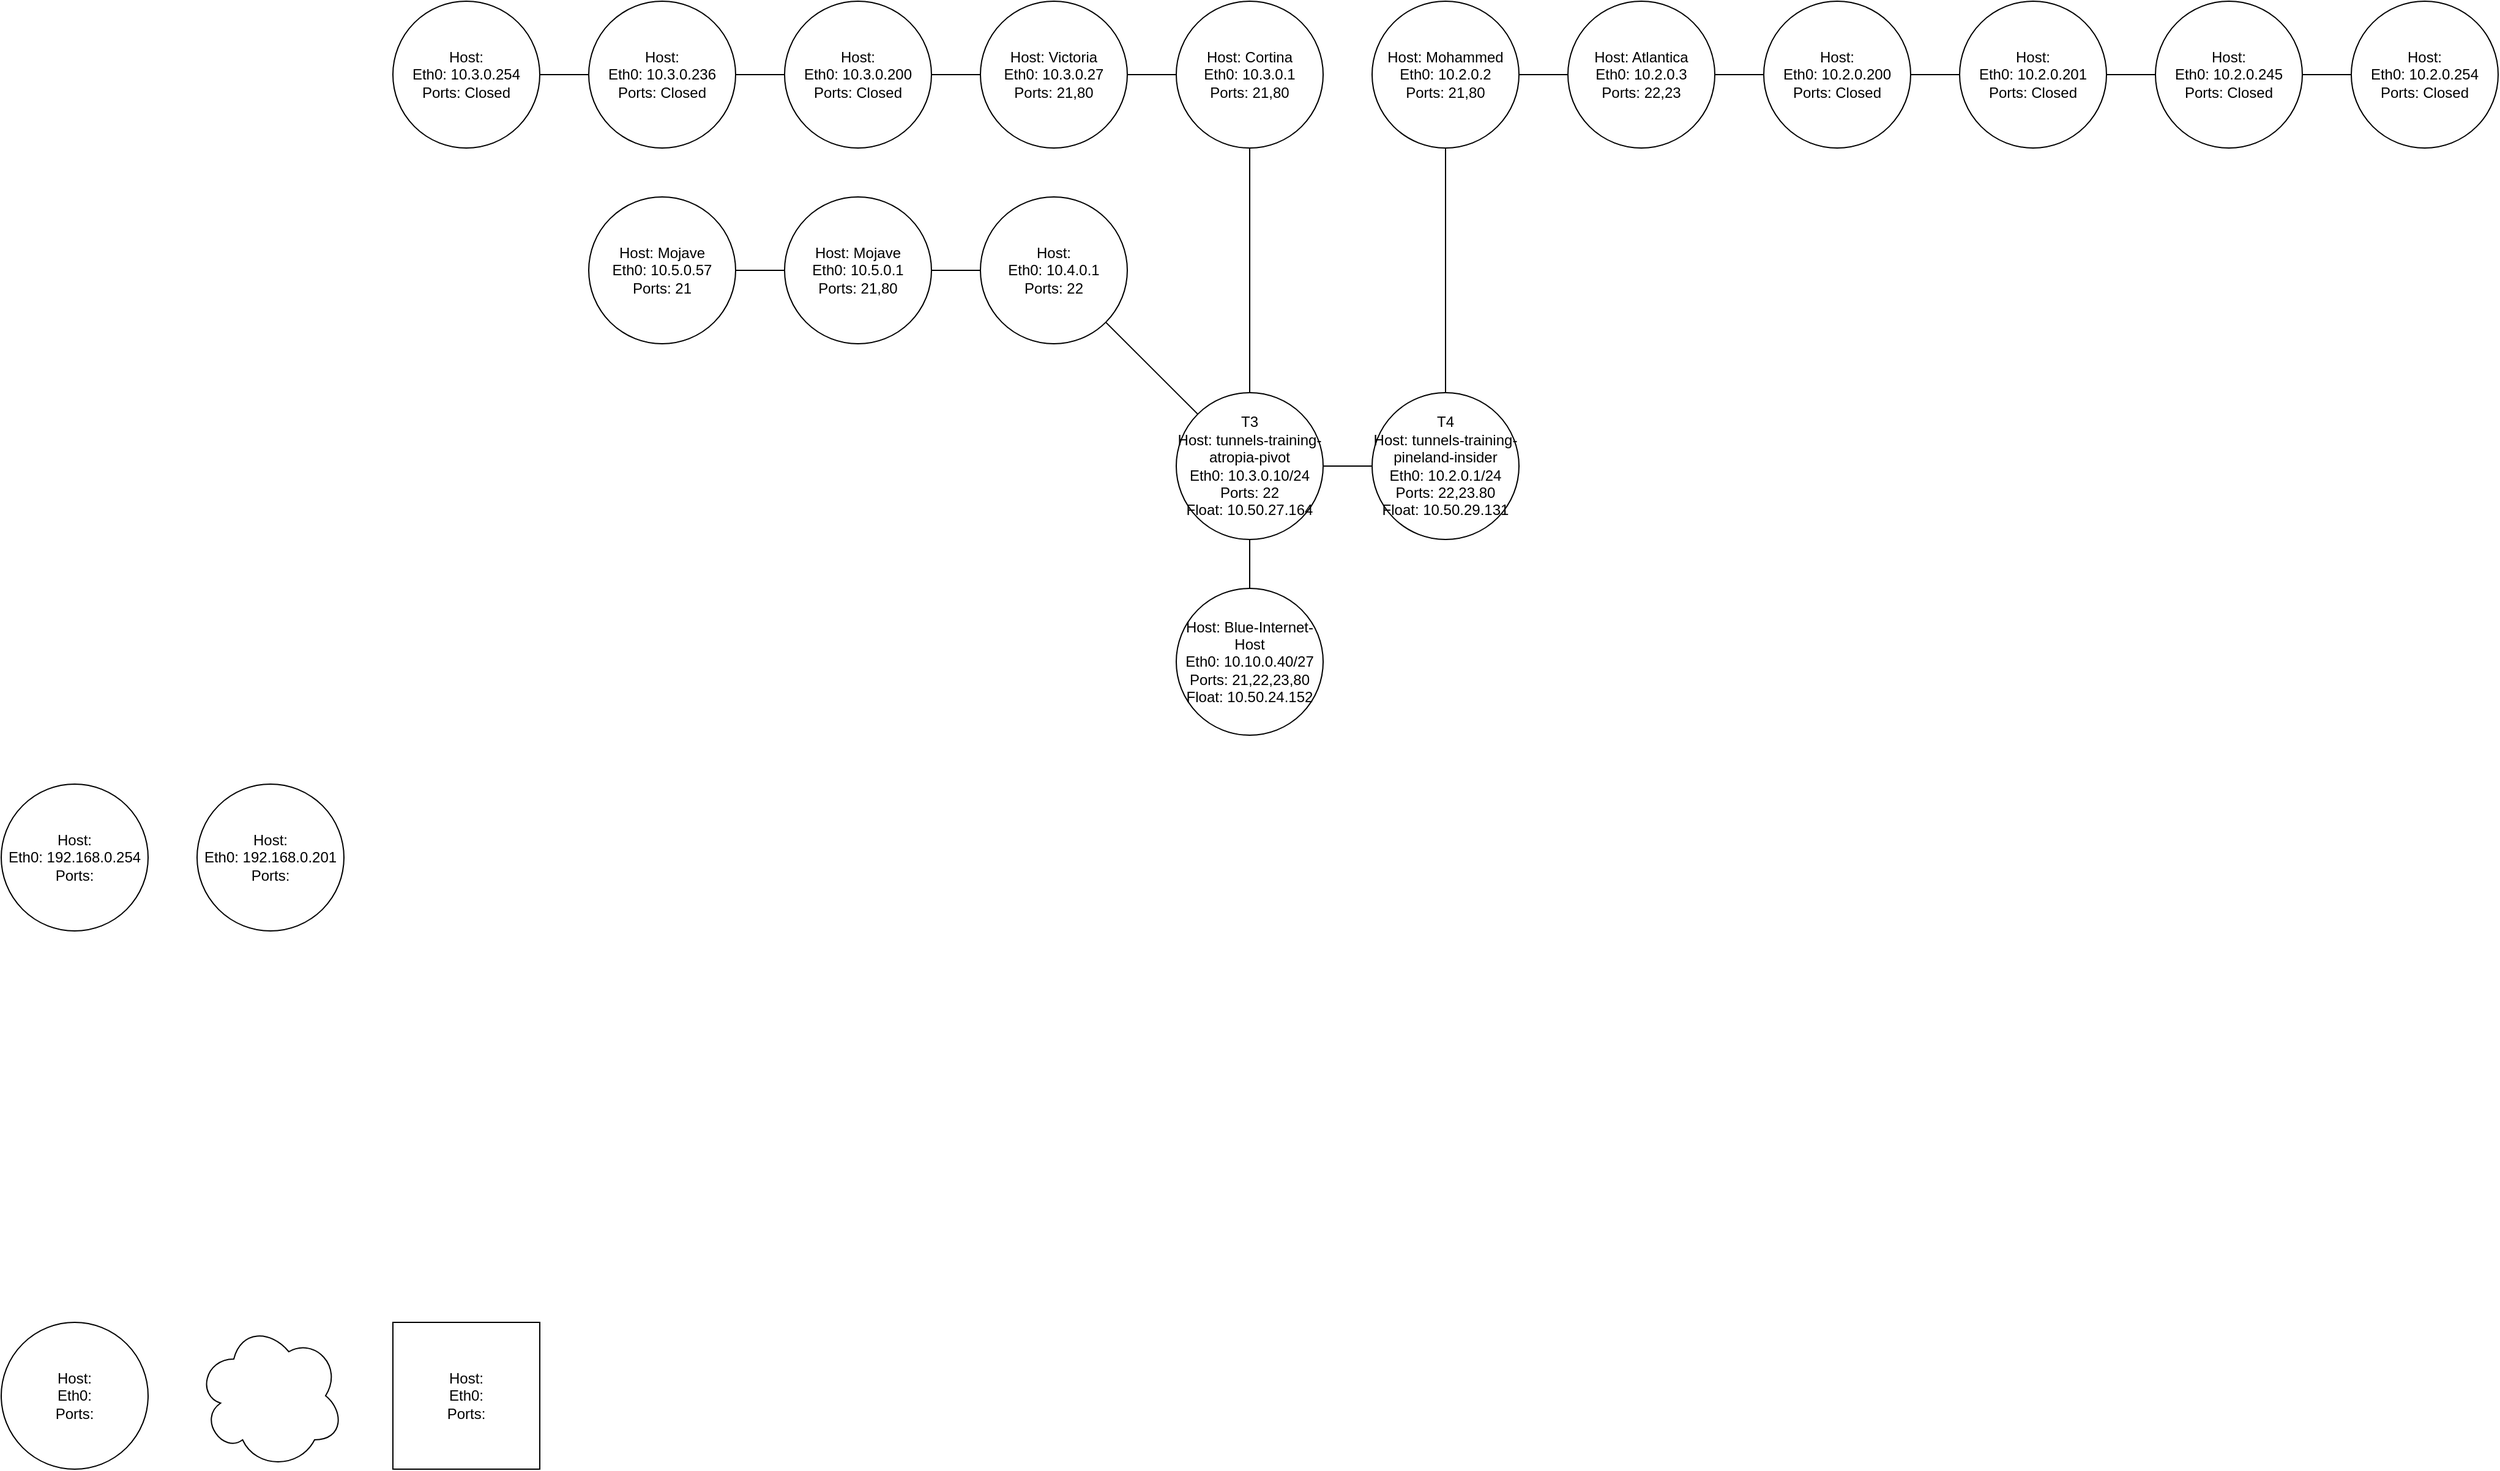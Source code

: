 <mxfile version="24.8.4">
  <diagram name="Page-1" id="8xszwflC37rDnznJlCYO">
    <mxGraphModel dx="2284" dy="1937" grid="1" gridSize="10" guides="1" tooltips="1" connect="1" arrows="1" fold="1" page="1" pageScale="1" pageWidth="850" pageHeight="1100" math="0" shadow="0">
      <root>
        <mxCell id="0" />
        <mxCell id="1" parent="0" />
        <mxCell id="PBpltQ-XPWgyExFx80Mb-2" value="&lt;div&gt;Host: &lt;br&gt;&lt;/div&gt;&lt;div&gt;Eth0: &lt;br&gt;&lt;/div&gt;&lt;div&gt;Ports: &lt;br&gt;&lt;/div&gt;" style="whiteSpace=wrap;html=1;aspect=fixed;" parent="1" vertex="1">
          <mxGeometry x="-40" y="880" width="120" height="120" as="geometry" />
        </mxCell>
        <mxCell id="PBpltQ-XPWgyExFx80Mb-3" value="" style="ellipse;shape=cloud;whiteSpace=wrap;html=1;" parent="1" vertex="1">
          <mxGeometry x="-200" y="880" width="120" height="120" as="geometry" />
        </mxCell>
        <mxCell id="PBpltQ-XPWgyExFx80Mb-6" value="&lt;div&gt;Host: &lt;br&gt;&lt;/div&gt;&lt;div&gt;Eth0: &lt;br&gt;&lt;/div&gt;&lt;div&gt;Ports: &lt;br&gt;&lt;/div&gt;" style="ellipse;whiteSpace=wrap;html=1;aspect=fixed;" parent="1" vertex="1">
          <mxGeometry x="-360" y="880" width="120" height="120" as="geometry" />
        </mxCell>
        <mxCell id="PBpltQ-XPWgyExFx80Mb-7" value="&lt;div&gt;T3&lt;br&gt;&lt;/div&gt;&lt;div&gt;Host: tunnels-training-atropia-pivot&lt;br&gt;&lt;/div&gt;&lt;div&gt;Eth0: 10.3.0.10/24&lt;br&gt;&lt;/div&gt;&lt;div&gt;Ports: 22&lt;/div&gt;&lt;div&gt;Float: 10.50.27.164&lt;br&gt;&lt;/div&gt;" style="ellipse;whiteSpace=wrap;html=1;aspect=fixed;" parent="1" vertex="1">
          <mxGeometry x="600" y="120" width="120" height="120" as="geometry" />
        </mxCell>
        <mxCell id="PBpltQ-XPWgyExFx80Mb-8" value="&lt;div&gt;T4&lt;br&gt;&lt;/div&gt;&lt;div&gt;Host: tunnels-training-pineland-insider&lt;br&gt;&lt;/div&gt;&lt;div&gt;Eth0: 10.2.0.1/24&lt;br&gt;&lt;/div&gt;&lt;div&gt;Ports: 22,23.80&lt;/div&gt;&lt;div&gt;Float: 10.50.29.131&lt;br&gt;&lt;/div&gt;" style="ellipse;whiteSpace=wrap;html=1;aspect=fixed;" parent="1" vertex="1">
          <mxGeometry x="760" y="120" width="120" height="120" as="geometry" />
        </mxCell>
        <mxCell id="PBpltQ-XPWgyExFx80Mb-9" value="&lt;div&gt;Host: Blue-Internet-Host&lt;br&gt;&lt;/div&gt;&lt;div&gt;Eth0: 10.10.0.40/27 &lt;br&gt;&lt;/div&gt;&lt;div&gt;Ports: 21,22,23,80&lt;/div&gt;&lt;div&gt;Float: 10.50.24.152&lt;br&gt;&lt;/div&gt;" style="ellipse;whiteSpace=wrap;html=1;aspect=fixed;" parent="1" vertex="1">
          <mxGeometry x="600" y="280" width="120" height="120" as="geometry" />
        </mxCell>
        <mxCell id="PBpltQ-XPWgyExFx80Mb-10" value="&lt;div&gt;Host: Mohammed&lt;br&gt;&lt;/div&gt;&lt;div&gt;Eth0: 10.2.0.2&lt;br&gt;&lt;/div&gt;&lt;div&gt;Ports: 21,80&lt;br&gt;&lt;/div&gt;" style="ellipse;whiteSpace=wrap;html=1;aspect=fixed;" parent="1" vertex="1">
          <mxGeometry x="760" y="-200" width="120" height="120" as="geometry" />
        </mxCell>
        <mxCell id="PBpltQ-XPWgyExFx80Mb-11" value="&lt;div&gt;Host: Atlantica&lt;br&gt;&lt;/div&gt;&lt;div&gt;Eth0: 10.2.0.3&lt;br&gt;&lt;/div&gt;&lt;div&gt;Ports: 22,23&lt;br&gt;&lt;/div&gt;" style="ellipse;whiteSpace=wrap;html=1;aspect=fixed;" parent="1" vertex="1">
          <mxGeometry x="920" y="-200" width="120" height="120" as="geometry" />
        </mxCell>
        <mxCell id="PBpltQ-XPWgyExFx80Mb-12" value="&lt;div&gt;Host: &lt;br&gt;&lt;/div&gt;&lt;div&gt;Eth0: 10.2.0.201&lt;br&gt;&lt;/div&gt;&lt;div&gt;Ports: Closed&lt;br&gt;&lt;/div&gt;" style="ellipse;whiteSpace=wrap;html=1;aspect=fixed;" parent="1" vertex="1">
          <mxGeometry x="1240" y="-200" width="120" height="120" as="geometry" />
        </mxCell>
        <mxCell id="PBpltQ-XPWgyExFx80Mb-13" value="&lt;div&gt;Host: &lt;br&gt;&lt;/div&gt;&lt;div&gt;Eth0: 10.2.0.245&lt;br&gt;&lt;/div&gt;&lt;div&gt;Ports: Closed&lt;br&gt;&lt;/div&gt;" style="ellipse;whiteSpace=wrap;html=1;aspect=fixed;" parent="1" vertex="1">
          <mxGeometry x="1400" y="-200" width="120" height="120" as="geometry" />
        </mxCell>
        <mxCell id="PBpltQ-XPWgyExFx80Mb-15" value="&lt;div&gt;Host: &lt;br&gt;&lt;/div&gt;&lt;div&gt;Eth0: 10.2.0.200&lt;br&gt;&lt;/div&gt;&lt;div&gt;Ports: Closed&lt;br&gt;&lt;/div&gt;" style="ellipse;whiteSpace=wrap;html=1;aspect=fixed;" parent="1" vertex="1">
          <mxGeometry x="1080" y="-200" width="120" height="120" as="geometry" />
        </mxCell>
        <mxCell id="PBpltQ-XPWgyExFx80Mb-16" value="" style="endArrow=none;html=1;rounded=0;entryX=0.5;entryY=1;entryDx=0;entryDy=0;exitX=0.5;exitY=0;exitDx=0;exitDy=0;" parent="1" source="PBpltQ-XPWgyExFx80Mb-8" target="PBpltQ-XPWgyExFx80Mb-10" edge="1">
          <mxGeometry width="50" height="50" relative="1" as="geometry">
            <mxPoint x="590" y="-10" as="sourcePoint" />
            <mxPoint x="640" y="-60" as="targetPoint" />
          </mxGeometry>
        </mxCell>
        <mxCell id="PBpltQ-XPWgyExFx80Mb-17" value="" style="endArrow=none;html=1;rounded=0;entryX=1;entryY=0.5;entryDx=0;entryDy=0;exitX=0;exitY=0.5;exitDx=0;exitDy=0;" parent="1" source="PBpltQ-XPWgyExFx80Mb-11" target="PBpltQ-XPWgyExFx80Mb-10" edge="1">
          <mxGeometry width="50" height="50" relative="1" as="geometry">
            <mxPoint x="490" y="-115" as="sourcePoint" />
            <mxPoint x="540" y="-165" as="targetPoint" />
          </mxGeometry>
        </mxCell>
        <mxCell id="PBpltQ-XPWgyExFx80Mb-18" value="" style="endArrow=none;html=1;rounded=0;entryX=1;entryY=0.5;entryDx=0;entryDy=0;exitX=0;exitY=0.5;exitDx=0;exitDy=0;" parent="1" source="PBpltQ-XPWgyExFx80Mb-11" target="PBpltQ-XPWgyExFx80Mb-10" edge="1">
          <mxGeometry width="50" height="50" relative="1" as="geometry">
            <mxPoint x="920" y="-140" as="sourcePoint" />
            <mxPoint x="880" y="-140" as="targetPoint" />
            <Array as="points">
              <mxPoint x="900" y="-140" />
            </Array>
          </mxGeometry>
        </mxCell>
        <mxCell id="PBpltQ-XPWgyExFx80Mb-20" value="" style="endArrow=none;html=1;rounded=0;exitX=1;exitY=0.5;exitDx=0;exitDy=0;" parent="1" source="PBpltQ-XPWgyExFx80Mb-11" target="PBpltQ-XPWgyExFx80Mb-15" edge="1">
          <mxGeometry width="50" height="50" relative="1" as="geometry">
            <mxPoint x="1040" y="-230" as="sourcePoint" />
            <mxPoint x="1090" y="-280" as="targetPoint" />
          </mxGeometry>
        </mxCell>
        <mxCell id="PBpltQ-XPWgyExFx80Mb-21" value="" style="endArrow=none;html=1;rounded=0;exitX=1;exitY=0.5;exitDx=0;exitDy=0;entryX=0;entryY=0.5;entryDx=0;entryDy=0;" parent="1" source="PBpltQ-XPWgyExFx80Mb-15" target="PBpltQ-XPWgyExFx80Mb-12" edge="1">
          <mxGeometry width="50" height="50" relative="1" as="geometry">
            <mxPoint x="1180" y="-280" as="sourcePoint" />
            <mxPoint x="1230" y="-330" as="targetPoint" />
          </mxGeometry>
        </mxCell>
        <mxCell id="PBpltQ-XPWgyExFx80Mb-22" value="" style="endArrow=none;html=1;rounded=0;exitX=1;exitY=0.5;exitDx=0;exitDy=0;entryX=0;entryY=0.5;entryDx=0;entryDy=0;" parent="1" source="PBpltQ-XPWgyExFx80Mb-12" target="PBpltQ-XPWgyExFx80Mb-13" edge="1">
          <mxGeometry width="50" height="50" relative="1" as="geometry">
            <mxPoint x="1300" y="-260" as="sourcePoint" />
            <mxPoint x="1430" y="-490" as="targetPoint" />
          </mxGeometry>
        </mxCell>
        <mxCell id="PBpltQ-XPWgyExFx80Mb-23" value="" style="endArrow=none;html=1;rounded=0;entryX=0.5;entryY=0;entryDx=0;entryDy=0;exitX=0.5;exitY=1;exitDx=0;exitDy=0;" parent="1" source="PBpltQ-XPWgyExFx80Mb-7" target="PBpltQ-XPWgyExFx80Mb-9" edge="1">
          <mxGeometry width="50" height="50" relative="1" as="geometry">
            <mxPoint x="490" y="400" as="sourcePoint" />
            <mxPoint x="540" y="350" as="targetPoint" />
          </mxGeometry>
        </mxCell>
        <mxCell id="PBpltQ-XPWgyExFx80Mb-24" value="" style="endArrow=none;html=1;rounded=0;entryX=0;entryY=0.5;entryDx=0;entryDy=0;exitX=1;exitY=0.5;exitDx=0;exitDy=0;" parent="1" source="PBpltQ-XPWgyExFx80Mb-7" target="PBpltQ-XPWgyExFx80Mb-8" edge="1">
          <mxGeometry width="50" height="50" relative="1" as="geometry">
            <mxPoint x="700" y="50" as="sourcePoint" />
            <mxPoint x="750" as="targetPoint" />
          </mxGeometry>
        </mxCell>
        <mxCell id="PBpltQ-XPWgyExFx80Mb-27" value="&lt;div&gt;Host: Cortina&lt;br&gt;&lt;/div&gt;&lt;div&gt;Eth0: 10.3.0.1&lt;br&gt;&lt;/div&gt;&lt;div&gt;Ports: 21,80&lt;br&gt;&lt;/div&gt;" style="ellipse;whiteSpace=wrap;html=1;aspect=fixed;" parent="1" vertex="1">
          <mxGeometry x="600" y="-200" width="120" height="120" as="geometry" />
        </mxCell>
        <mxCell id="PBpltQ-XPWgyExFx80Mb-28" value="&lt;div&gt;Host: &lt;br&gt;&lt;/div&gt;&lt;div&gt;Eth0: 10.3.0.200&lt;br&gt;&lt;/div&gt;&lt;div&gt;Ports: Closed&lt;br&gt;&lt;/div&gt;" style="ellipse;whiteSpace=wrap;html=1;aspect=fixed;" parent="1" vertex="1">
          <mxGeometry x="280" y="-200" width="120" height="120" as="geometry" />
        </mxCell>
        <mxCell id="PBpltQ-XPWgyExFx80Mb-29" value="" style="endArrow=none;html=1;rounded=0;entryX=0.5;entryY=1;entryDx=0;entryDy=0;exitX=0.5;exitY=0;exitDx=0;exitDy=0;" parent="1" source="PBpltQ-XPWgyExFx80Mb-7" target="PBpltQ-XPWgyExFx80Mb-27" edge="1">
          <mxGeometry width="50" height="50" relative="1" as="geometry">
            <mxPoint x="620" y="50" as="sourcePoint" />
            <mxPoint x="670" as="targetPoint" />
          </mxGeometry>
        </mxCell>
        <mxCell id="PBpltQ-XPWgyExFx80Mb-30" value="&lt;div&gt;Host: &lt;br&gt;&lt;/div&gt;&lt;div&gt;Eth0: 10.3.0.236&lt;br&gt;&lt;/div&gt;&lt;div&gt;Ports: Closed&lt;br&gt;&lt;/div&gt;" style="ellipse;whiteSpace=wrap;html=1;aspect=fixed;" parent="1" vertex="1">
          <mxGeometry x="120" y="-200" width="120" height="120" as="geometry" />
        </mxCell>
        <mxCell id="PBpltQ-XPWgyExFx80Mb-32" value="&lt;div&gt;Host: Victoria&lt;br&gt;&lt;/div&gt;&lt;div&gt;Eth0: 10.3.0.27&lt;br&gt;&lt;/div&gt;&lt;div&gt;Ports: 21,80&lt;br&gt;&lt;/div&gt;" style="ellipse;whiteSpace=wrap;html=1;aspect=fixed;" parent="1" vertex="1">
          <mxGeometry x="440" y="-200" width="120" height="120" as="geometry" />
        </mxCell>
        <mxCell id="PBpltQ-XPWgyExFx80Mb-33" value="" style="endArrow=none;html=1;rounded=0;entryX=0;entryY=0.5;entryDx=0;entryDy=0;exitX=1;exitY=0.5;exitDx=0;exitDy=0;" parent="1" source="PBpltQ-XPWgyExFx80Mb-32" target="PBpltQ-XPWgyExFx80Mb-27" edge="1">
          <mxGeometry width="50" height="50" relative="1" as="geometry">
            <mxPoint x="300" y="60" as="sourcePoint" />
            <mxPoint x="350" y="10" as="targetPoint" />
          </mxGeometry>
        </mxCell>
        <mxCell id="PBpltQ-XPWgyExFx80Mb-34" value="" style="endArrow=none;html=1;rounded=0;entryX=1;entryY=0.5;entryDx=0;entryDy=0;exitX=0;exitY=0.5;exitDx=0;exitDy=0;" parent="1" source="PBpltQ-XPWgyExFx80Mb-32" target="PBpltQ-XPWgyExFx80Mb-28" edge="1">
          <mxGeometry width="50" height="50" relative="1" as="geometry">
            <mxPoint x="440" y="40" as="sourcePoint" />
            <mxPoint x="490" y="-10" as="targetPoint" />
          </mxGeometry>
        </mxCell>
        <mxCell id="PBpltQ-XPWgyExFx80Mb-35" value="" style="endArrow=none;html=1;rounded=0;entryX=1;entryY=0.5;entryDx=0;entryDy=0;exitX=0;exitY=0.5;exitDx=0;exitDy=0;" parent="1" source="PBpltQ-XPWgyExFx80Mb-28" target="PBpltQ-XPWgyExFx80Mb-30" edge="1">
          <mxGeometry width="50" height="50" relative="1" as="geometry">
            <mxPoint x="320" y="120" as="sourcePoint" />
            <mxPoint x="370" y="70" as="targetPoint" />
          </mxGeometry>
        </mxCell>
        <mxCell id="PBpltQ-XPWgyExFx80Mb-36" value="&lt;div&gt;Host: &lt;br&gt;&lt;/div&gt;&lt;div&gt;Eth0: 10.3.0.254&lt;br&gt;&lt;/div&gt;&lt;div&gt;Ports: Closed&lt;br&gt;&lt;/div&gt;" style="ellipse;whiteSpace=wrap;html=1;aspect=fixed;" parent="1" vertex="1">
          <mxGeometry x="-40" y="-200" width="120" height="120" as="geometry" />
        </mxCell>
        <mxCell id="PBpltQ-XPWgyExFx80Mb-37" value="&lt;div&gt;Host: &lt;br&gt;&lt;/div&gt;&lt;div&gt;Eth0: 10.2.0.254&lt;br&gt;&lt;/div&gt;&lt;div&gt;Ports: Closed&lt;br&gt;&lt;/div&gt;" style="ellipse;whiteSpace=wrap;html=1;aspect=fixed;" parent="1" vertex="1">
          <mxGeometry x="1560" y="-200" width="120" height="120" as="geometry" />
        </mxCell>
        <mxCell id="PBpltQ-XPWgyExFx80Mb-38" value="" style="endArrow=none;html=1;rounded=0;entryX=1;entryY=0.5;entryDx=0;entryDy=0;exitX=0;exitY=0.5;exitDx=0;exitDy=0;" parent="1" source="PBpltQ-XPWgyExFx80Mb-30" target="PBpltQ-XPWgyExFx80Mb-36" edge="1">
          <mxGeometry width="50" height="50" relative="1" as="geometry">
            <mxPoint x="90" y="60" as="sourcePoint" />
            <mxPoint x="140" y="10" as="targetPoint" />
          </mxGeometry>
        </mxCell>
        <mxCell id="PBpltQ-XPWgyExFx80Mb-39" value="" style="endArrow=none;html=1;rounded=0;entryX=0;entryY=0.5;entryDx=0;entryDy=0;exitX=1;exitY=0.5;exitDx=0;exitDy=0;" parent="1" source="PBpltQ-XPWgyExFx80Mb-13" target="PBpltQ-XPWgyExFx80Mb-37" edge="1">
          <mxGeometry width="50" height="50" relative="1" as="geometry">
            <mxPoint x="1440" y="150" as="sourcePoint" />
            <mxPoint x="1490" y="100" as="targetPoint" />
          </mxGeometry>
        </mxCell>
        <mxCell id="PBpltQ-XPWgyExFx80Mb-51" value="&lt;div&gt;Host: Mojave&lt;br&gt;&lt;/div&gt;&lt;div&gt;Eth0: 10.5.0.1&lt;br&gt;&lt;/div&gt;&lt;div&gt;Ports: 21,80&lt;br&gt;&lt;/div&gt;" style="ellipse;whiteSpace=wrap;html=1;aspect=fixed;" parent="1" vertex="1">
          <mxGeometry x="280" y="-40" width="120" height="120" as="geometry" />
        </mxCell>
        <mxCell id="PBpltQ-XPWgyExFx80Mb-52" value="&lt;div&gt;Host: &lt;br&gt;&lt;/div&gt;&lt;div&gt;Eth0: 10.4.0.1&lt;br&gt;&lt;/div&gt;&lt;div&gt;Ports: 22&lt;br&gt;&lt;/div&gt;" style="ellipse;whiteSpace=wrap;html=1;aspect=fixed;" parent="1" vertex="1">
          <mxGeometry x="440" y="-40" width="120" height="120" as="geometry" />
        </mxCell>
        <mxCell id="PBpltQ-XPWgyExFx80Mb-53" value="" style="endArrow=none;html=1;rounded=0;entryX=0;entryY=0;entryDx=0;entryDy=0;exitX=1;exitY=1;exitDx=0;exitDy=0;" parent="1" source="PBpltQ-XPWgyExFx80Mb-52" target="PBpltQ-XPWgyExFx80Mb-7" edge="1">
          <mxGeometry width="50" height="50" relative="1" as="geometry">
            <mxPoint x="150" y="330" as="sourcePoint" />
            <mxPoint x="200" y="280" as="targetPoint" />
          </mxGeometry>
        </mxCell>
        <mxCell id="PBpltQ-XPWgyExFx80Mb-54" value="" style="endArrow=none;html=1;rounded=0;entryX=0;entryY=0.5;entryDx=0;entryDy=0;exitX=1;exitY=0.5;exitDx=0;exitDy=0;" parent="1" source="PBpltQ-XPWgyExFx80Mb-51" target="PBpltQ-XPWgyExFx80Mb-52" edge="1">
          <mxGeometry width="50" height="50" relative="1" as="geometry">
            <mxPoint x="50" y="260" as="sourcePoint" />
            <mxPoint x="100" y="210" as="targetPoint" />
          </mxGeometry>
        </mxCell>
        <mxCell id="PBpltQ-XPWgyExFx80Mb-55" value="&lt;div&gt;Host: Mojave&lt;br&gt;&lt;/div&gt;&lt;div&gt;Eth0: 10.5.0.57&lt;br&gt;&lt;/div&gt;&lt;div&gt;Ports: 21&lt;br&gt;&lt;/div&gt;" style="ellipse;whiteSpace=wrap;html=1;aspect=fixed;" parent="1" vertex="1">
          <mxGeometry x="120" y="-40" width="120" height="120" as="geometry" />
        </mxCell>
        <mxCell id="PBpltQ-XPWgyExFx80Mb-56" value="" style="endArrow=none;html=1;rounded=0;entryX=0;entryY=0.5;entryDx=0;entryDy=0;exitX=1;exitY=0.5;exitDx=0;exitDy=0;" parent="1" source="PBpltQ-XPWgyExFx80Mb-55" target="PBpltQ-XPWgyExFx80Mb-51" edge="1">
          <mxGeometry width="50" height="50" relative="1" as="geometry">
            <mxPoint x="210" y="240" as="sourcePoint" />
            <mxPoint x="260" y="190" as="targetPoint" />
          </mxGeometry>
        </mxCell>
        <mxCell id="PBpltQ-XPWgyExFx80Mb-66" value="&lt;div&gt;Host: &lt;br&gt;&lt;/div&gt;&lt;div&gt;Eth0: 192.168.0.201&lt;br&gt;&lt;/div&gt;&lt;div&gt;Ports: &lt;br&gt;&lt;/div&gt;" style="ellipse;whiteSpace=wrap;html=1;aspect=fixed;" parent="1" vertex="1">
          <mxGeometry x="-200" y="440" width="120" height="120" as="geometry" />
        </mxCell>
        <mxCell id="PBpltQ-XPWgyExFx80Mb-67" value="&lt;div&gt;Host: &lt;br&gt;&lt;/div&gt;&lt;div&gt;Eth0: 192.168.0.254&lt;br&gt;&lt;/div&gt;&lt;div&gt;Ports: &lt;br&gt;&lt;/div&gt;" style="ellipse;whiteSpace=wrap;html=1;aspect=fixed;" parent="1" vertex="1">
          <mxGeometry x="-360" y="440" width="120" height="120" as="geometry" />
        </mxCell>
      </root>
    </mxGraphModel>
  </diagram>
</mxfile>
